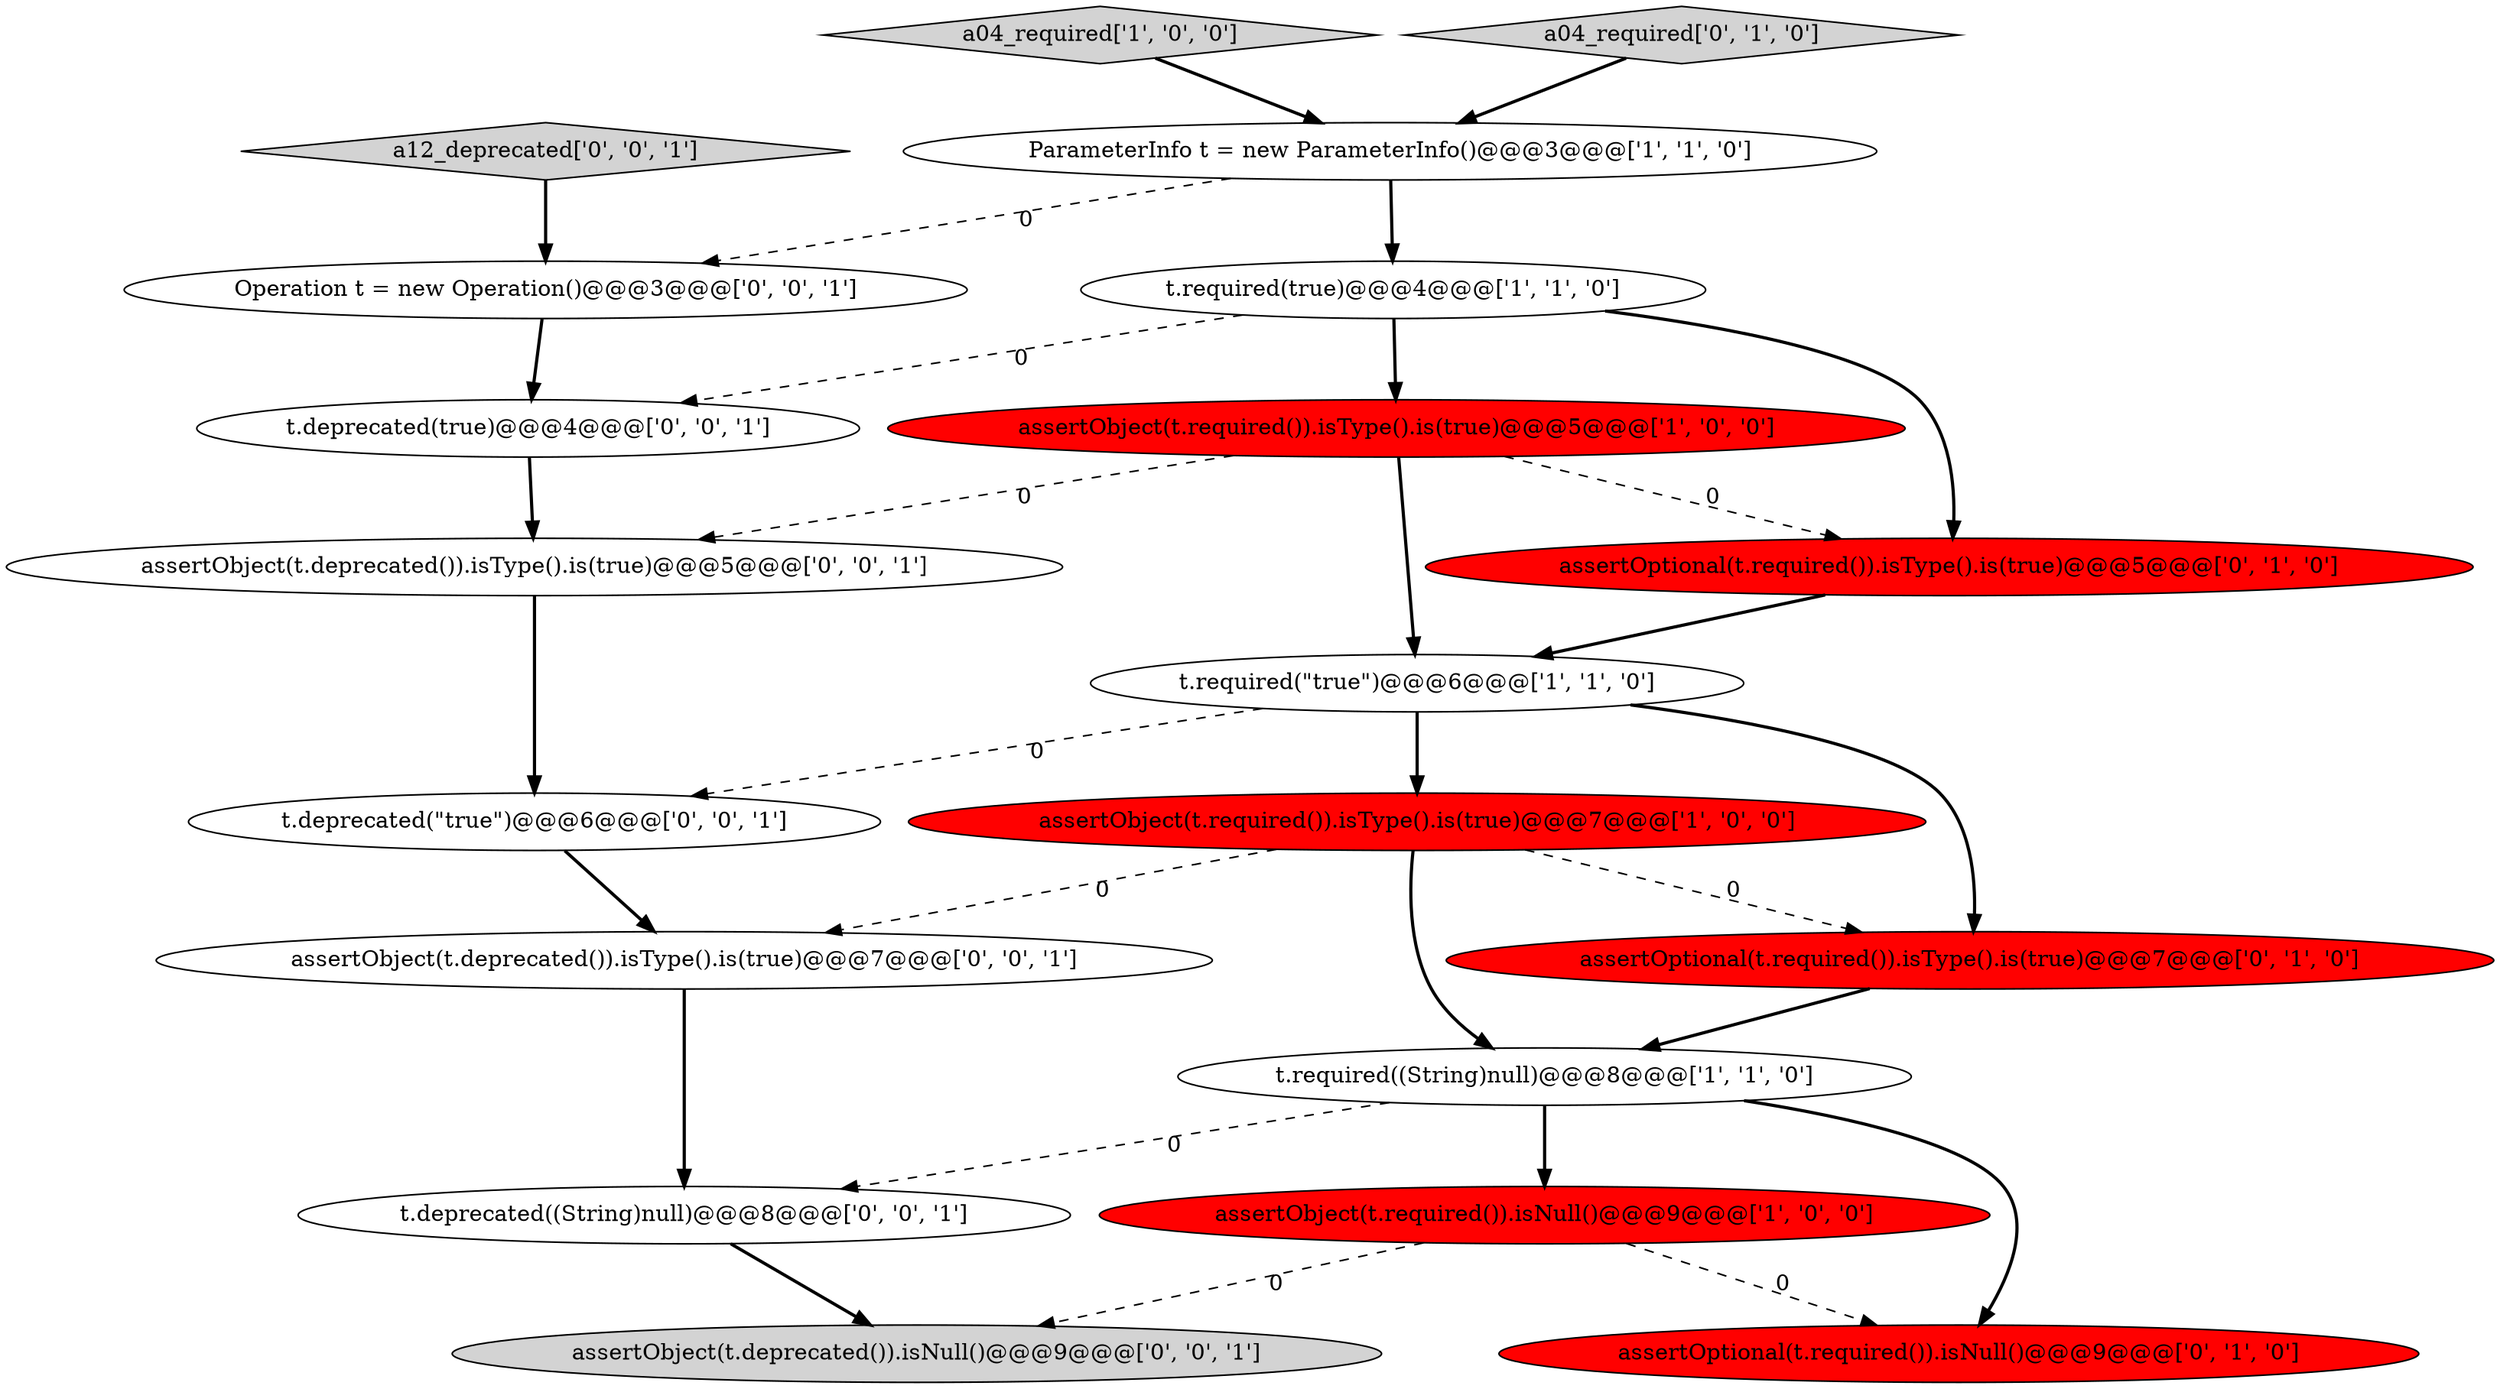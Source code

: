 digraph {
13 [style = filled, label = "Operation t = new Operation()@@@3@@@['0', '0', '1']", fillcolor = white, shape = ellipse image = "AAA0AAABBB3BBB"];
8 [style = filled, label = "assertOptional(t.required()).isType().is(true)@@@7@@@['0', '1', '0']", fillcolor = red, shape = ellipse image = "AAA1AAABBB2BBB"];
6 [style = filled, label = "a04_required['1', '0', '0']", fillcolor = lightgray, shape = diamond image = "AAA0AAABBB1BBB"];
0 [style = filled, label = "t.required(true)@@@4@@@['1', '1', '0']", fillcolor = white, shape = ellipse image = "AAA0AAABBB1BBB"];
17 [style = filled, label = "assertObject(t.deprecated()).isType().is(true)@@@7@@@['0', '0', '1']", fillcolor = white, shape = ellipse image = "AAA0AAABBB3BBB"];
5 [style = filled, label = "t.required((String)null)@@@8@@@['1', '1', '0']", fillcolor = white, shape = ellipse image = "AAA0AAABBB1BBB"];
4 [style = filled, label = "assertObject(t.required()).isNull()@@@9@@@['1', '0', '0']", fillcolor = red, shape = ellipse image = "AAA1AAABBB1BBB"];
3 [style = filled, label = "assertObject(t.required()).isType().is(true)@@@7@@@['1', '0', '0']", fillcolor = red, shape = ellipse image = "AAA1AAABBB1BBB"];
14 [style = filled, label = "t.deprecated((String)null)@@@8@@@['0', '0', '1']", fillcolor = white, shape = ellipse image = "AAA0AAABBB3BBB"];
18 [style = filled, label = "a12_deprecated['0', '0', '1']", fillcolor = lightgray, shape = diamond image = "AAA0AAABBB3BBB"];
15 [style = filled, label = "t.deprecated(true)@@@4@@@['0', '0', '1']", fillcolor = white, shape = ellipse image = "AAA0AAABBB3BBB"];
2 [style = filled, label = "t.required(\"true\")@@@6@@@['1', '1', '0']", fillcolor = white, shape = ellipse image = "AAA0AAABBB1BBB"];
9 [style = filled, label = "a04_required['0', '1', '0']", fillcolor = lightgray, shape = diamond image = "AAA0AAABBB2BBB"];
11 [style = filled, label = "assertOptional(t.required()).isNull()@@@9@@@['0', '1', '0']", fillcolor = red, shape = ellipse image = "AAA1AAABBB2BBB"];
12 [style = filled, label = "assertObject(t.deprecated()).isType().is(true)@@@5@@@['0', '0', '1']", fillcolor = white, shape = ellipse image = "AAA0AAABBB3BBB"];
19 [style = filled, label = "assertObject(t.deprecated()).isNull()@@@9@@@['0', '0', '1']", fillcolor = lightgray, shape = ellipse image = "AAA0AAABBB3BBB"];
10 [style = filled, label = "assertOptional(t.required()).isType().is(true)@@@5@@@['0', '1', '0']", fillcolor = red, shape = ellipse image = "AAA1AAABBB2BBB"];
16 [style = filled, label = "t.deprecated(\"true\")@@@6@@@['0', '0', '1']", fillcolor = white, shape = ellipse image = "AAA0AAABBB3BBB"];
7 [style = filled, label = "ParameterInfo t = new ParameterInfo()@@@3@@@['1', '1', '0']", fillcolor = white, shape = ellipse image = "AAA0AAABBB1BBB"];
1 [style = filled, label = "assertObject(t.required()).isType().is(true)@@@5@@@['1', '0', '0']", fillcolor = red, shape = ellipse image = "AAA1AAABBB1BBB"];
5->14 [style = dashed, label="0"];
3->17 [style = dashed, label="0"];
2->3 [style = bold, label=""];
0->15 [style = dashed, label="0"];
14->19 [style = bold, label=""];
7->0 [style = bold, label=""];
12->16 [style = bold, label=""];
1->10 [style = dashed, label="0"];
16->17 [style = bold, label=""];
9->7 [style = bold, label=""];
1->12 [style = dashed, label="0"];
3->5 [style = bold, label=""];
0->10 [style = bold, label=""];
8->5 [style = bold, label=""];
17->14 [style = bold, label=""];
0->1 [style = bold, label=""];
2->16 [style = dashed, label="0"];
5->4 [style = bold, label=""];
7->13 [style = dashed, label="0"];
18->13 [style = bold, label=""];
3->8 [style = dashed, label="0"];
4->19 [style = dashed, label="0"];
10->2 [style = bold, label=""];
1->2 [style = bold, label=""];
5->11 [style = bold, label=""];
13->15 [style = bold, label=""];
15->12 [style = bold, label=""];
4->11 [style = dashed, label="0"];
6->7 [style = bold, label=""];
2->8 [style = bold, label=""];
}

